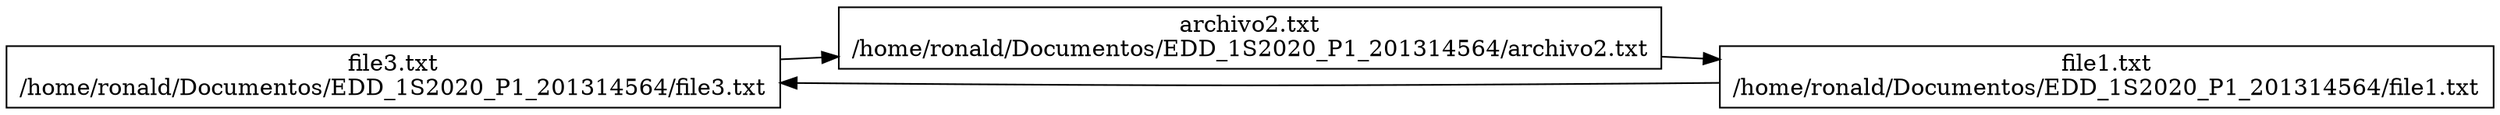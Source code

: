 digraph archivosRecientes{ 
rankdir=LR; 
node[shape=record]; 
node0[label="file3.txt\n/home/ronald/Documentos/EDD_1S2020_P1_201314564/file3.txt"]; 
node0->node1; 
node1[label="archivo2.txt\n/home/ronald/Documentos/EDD_1S2020_P1_201314564/archivo2.txt"]; 
node1->node2; 
node2[label="file1.txt\n/home/ronald/Documentos/EDD_1S2020_P1_201314564/file1.txt"]; 
node2->node0; 
}